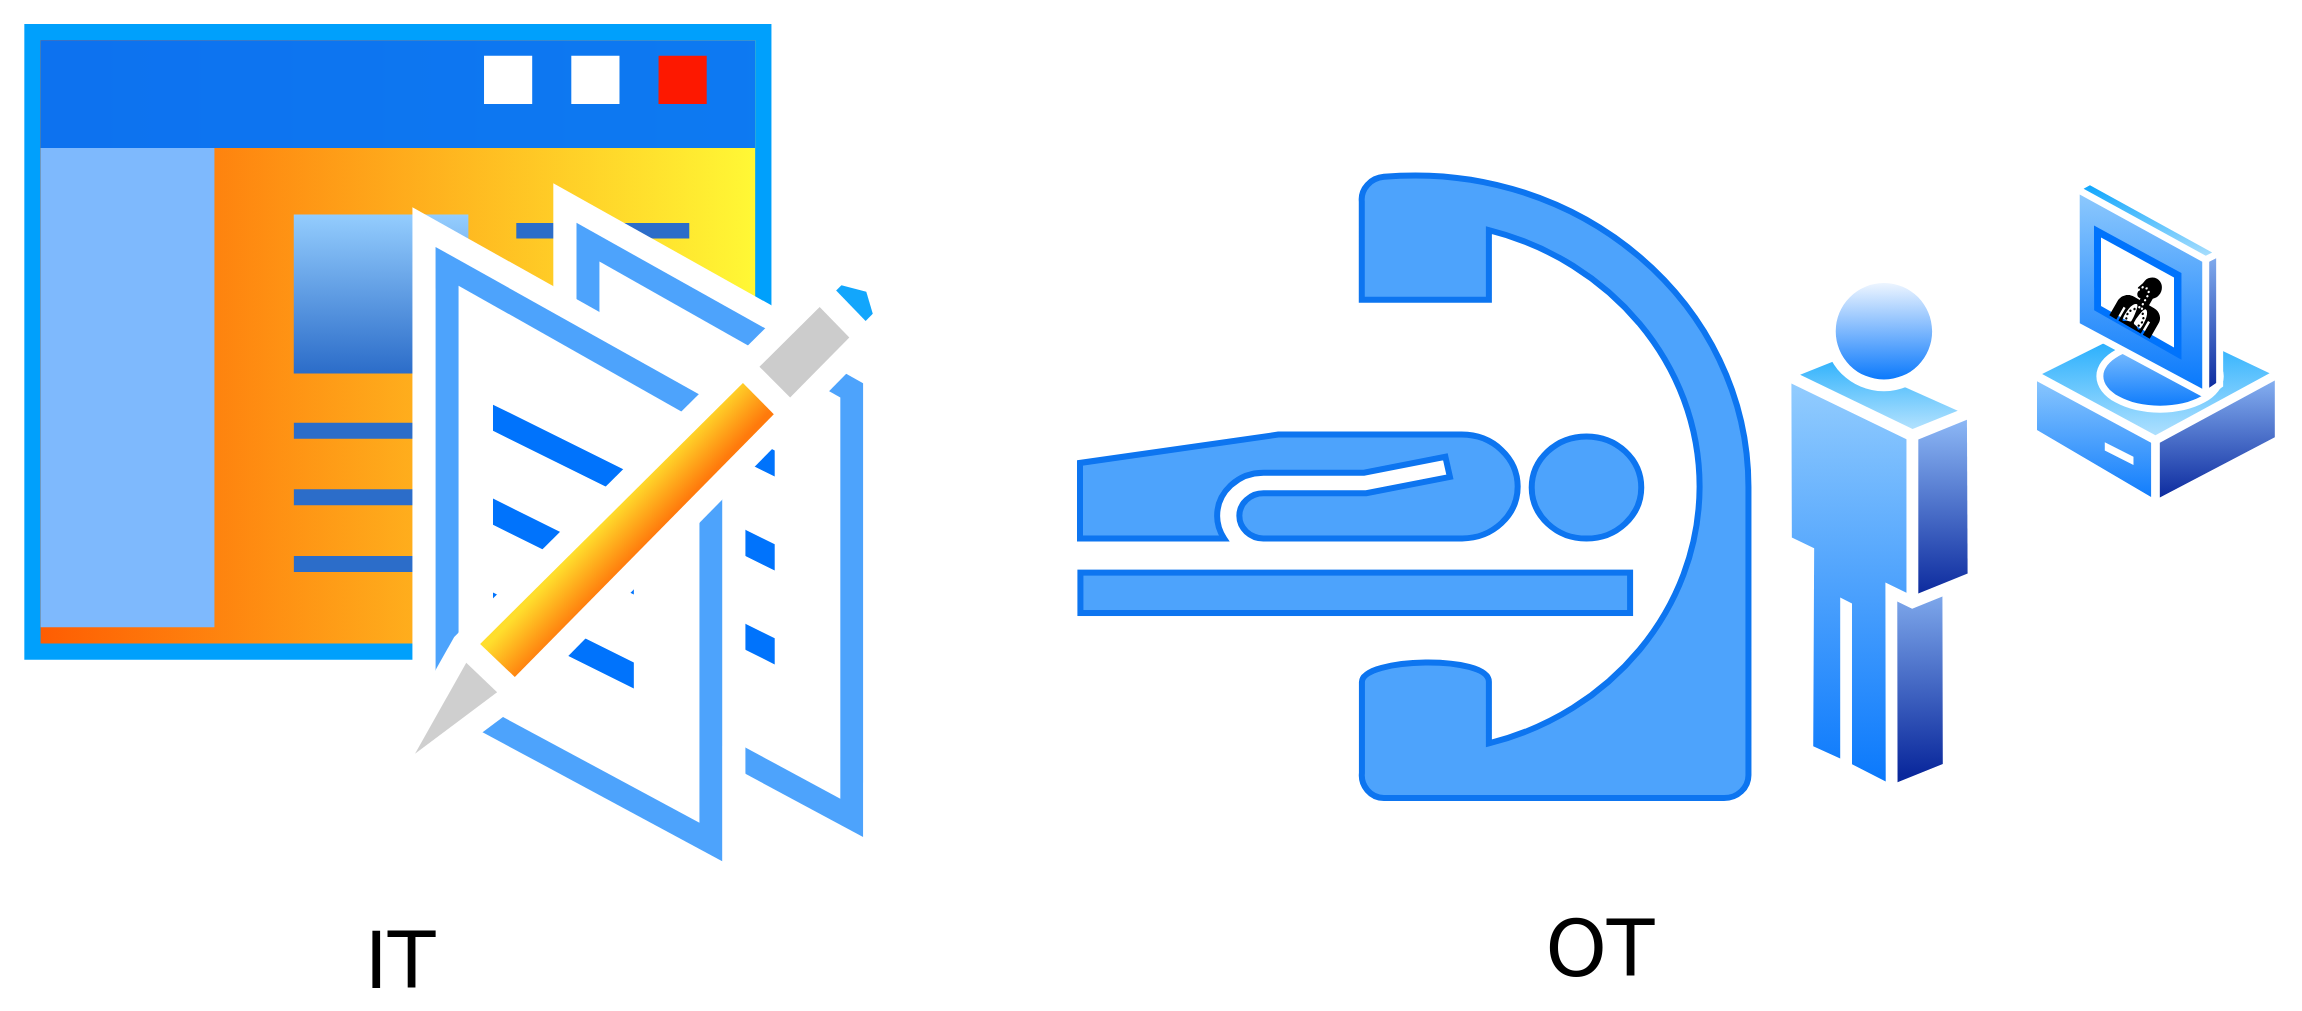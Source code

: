 <mxfile version="16.5.1" type="device"><diagram id="GpXNul5H59b5kgnJw6_x" name="Page-1"><mxGraphModel dx="1394" dy="817" grid="1" gridSize="10" guides="1" tooltips="1" connect="1" arrows="1" fold="1" page="1" pageScale="1" pageWidth="1169" pageHeight="827" math="0" shadow="0"><root><mxCell id="0"/><mxCell id="1" parent="0"/><mxCell id="FBE2WAQp3qmkSuo3872_-25" value="IT" style="text;html=1;strokeColor=none;fillColor=none;align=center;verticalAlign=middle;whiteSpace=wrap;rounded=0;shadow=1;fontFamily=Dejavu Sans;fontSize=39;fontColor=#000000;" parent="1" vertex="1"><mxGeometry x="230" y="1226" width="60" height="30" as="geometry"/></mxCell><mxCell id="FBE2WAQp3qmkSuo3872_-26" value="" style="aspect=fixed;perimeter=ellipsePerimeter;html=1;align=center;shadow=0;dashed=0;spacingTop=3;image;image=img/lib/active_directory/wiki_site.svg;fontFamily=Dejavu Sans;fontSize=23;fontColor=#000000;strokeColor=#666666;strokeWidth=7;fillColor=default;" parent="1" vertex="1"><mxGeometry x="60" y="760" width="450" height="450" as="geometry"/></mxCell><mxCell id="FBE2WAQp3qmkSuo3872_-27" value="OT" style="text;html=1;strokeColor=none;fillColor=none;align=center;verticalAlign=middle;whiteSpace=wrap;rounded=0;shadow=1;fontFamily=Dejavu Sans;fontSize=39;fontColor=#000000;" parent="1" vertex="1"><mxGeometry x="830" y="1220" width="60" height="30" as="geometry"/></mxCell><mxCell id="1yKRpiam3LIuHr-hKvUu-11" value="" style="group" parent="1" vertex="1" connectable="0"><mxGeometry x="600" y="840" width="610" height="340" as="geometry"/></mxCell><mxCell id="1yKRpiam3LIuHr-hKvUu-7" value="" style="shape=mxgraph.signs.healthcare.cath_lab;html=1;pointerEvents=1;fillColor=#4DA3FC;strokeColor=#0D75F0;verticalLabelPosition=bottom;verticalAlign=top;align=center;strokeWidth=3;" parent="1yKRpiam3LIuHr-hKvUu-11" vertex="1"><mxGeometry width="334.225" height="318.993" as="geometry"/></mxCell><mxCell id="1yKRpiam3LIuHr-hKvUu-8" value="" style="aspect=fixed;perimeter=ellipsePerimeter;html=1;align=center;shadow=0;dashed=0;spacingTop=3;image;image=img/lib/active_directory/user.svg;strokeColor=#0D75F0;strokeWidth=3;fillColor=#4DA3FC;" parent="1yKRpiam3LIuHr-hKvUu-11" vertex="1"><mxGeometry x="349.771" y="52.128" width="99.958" height="270.157" as="geometry"/></mxCell><mxCell id="1yKRpiam3LIuHr-hKvUu-9" value="" style="aspect=fixed;perimeter=ellipsePerimeter;html=1;align=center;shadow=0;dashed=0;spacingTop=3;image;image=img/lib/active_directory/vista_client.svg;strokeColor=#0D75F0;strokeWidth=3;fillColor=#4DA3FC;" parent="1yKRpiam3LIuHr-hKvUu-11" vertex="1"><mxGeometry x="474.134" y="7.78" width="127.631" height="167.935" as="geometry"/></mxCell><mxCell id="1yKRpiam3LIuHr-hKvUu-10" value="" style="shape=mxgraph.signs.healthcare.lungs;html=1;pointerEvents=1;fillColor=#000000;strokeColor=none;verticalLabelPosition=bottom;verticalAlign=top;align=center;rotation=-150;direction=west;" parent="1yKRpiam3LIuHr-hKvUu-11" vertex="1"><mxGeometry x="519.992" y="57.574" width="23.318" height="28.009" as="geometry"/></mxCell></root></mxGraphModel></diagram></mxfile>